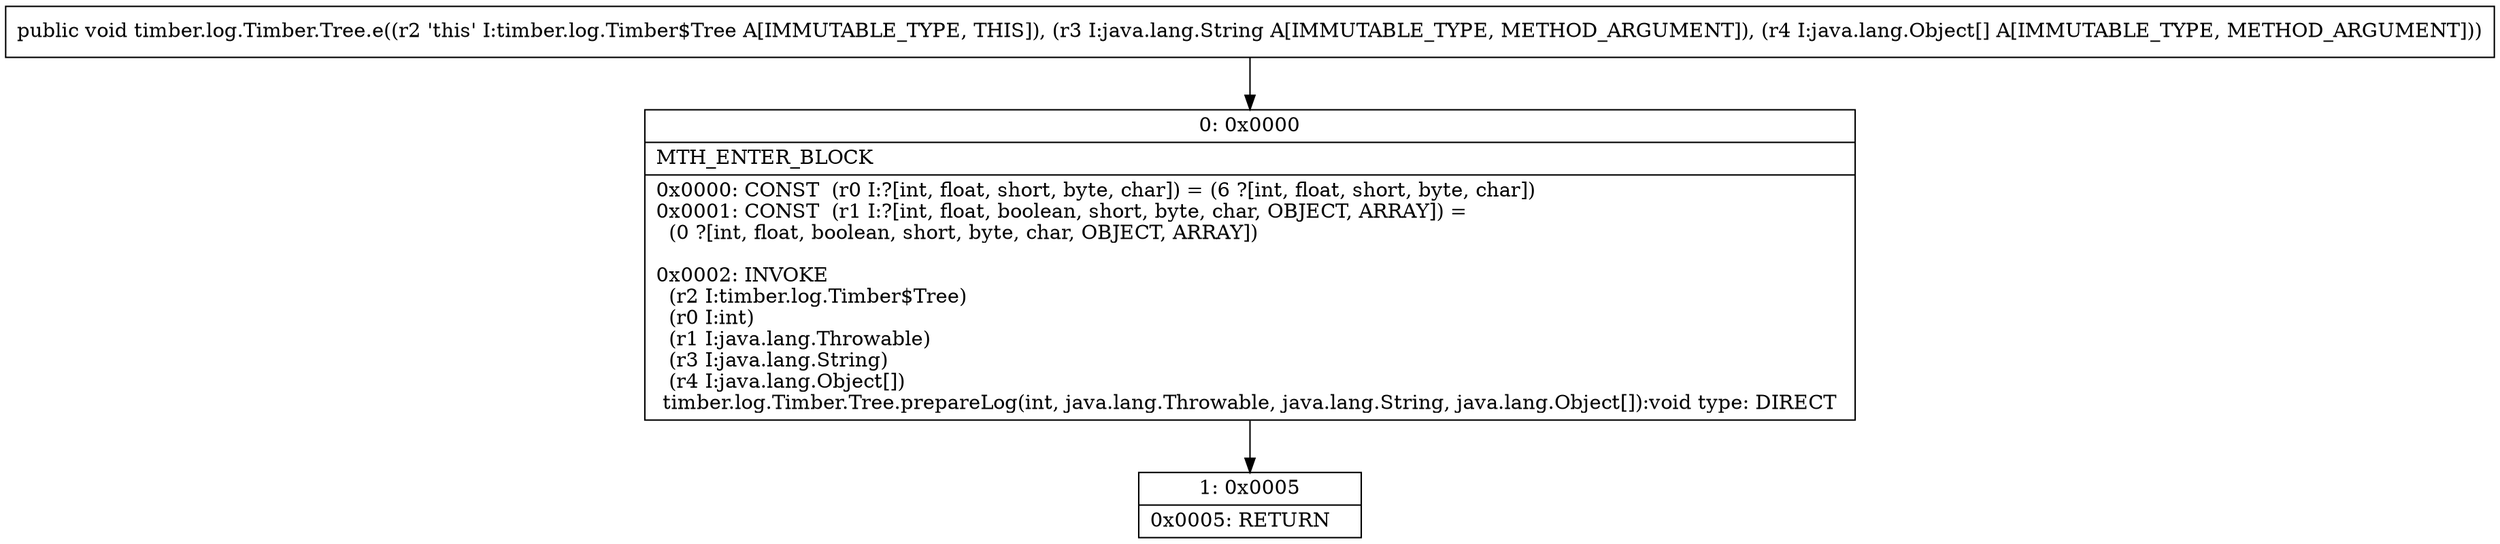 digraph "CFG fortimber.log.Timber.Tree.e(Ljava\/lang\/String;[Ljava\/lang\/Object;)V" {
Node_0 [shape=record,label="{0\:\ 0x0000|MTH_ENTER_BLOCK\l|0x0000: CONST  (r0 I:?[int, float, short, byte, char]) = (6 ?[int, float, short, byte, char]) \l0x0001: CONST  (r1 I:?[int, float, boolean, short, byte, char, OBJECT, ARRAY]) = \l  (0 ?[int, float, boolean, short, byte, char, OBJECT, ARRAY])\l \l0x0002: INVOKE  \l  (r2 I:timber.log.Timber$Tree)\l  (r0 I:int)\l  (r1 I:java.lang.Throwable)\l  (r3 I:java.lang.String)\l  (r4 I:java.lang.Object[])\l timber.log.Timber.Tree.prepareLog(int, java.lang.Throwable, java.lang.String, java.lang.Object[]):void type: DIRECT \l}"];
Node_1 [shape=record,label="{1\:\ 0x0005|0x0005: RETURN   \l}"];
MethodNode[shape=record,label="{public void timber.log.Timber.Tree.e((r2 'this' I:timber.log.Timber$Tree A[IMMUTABLE_TYPE, THIS]), (r3 I:java.lang.String A[IMMUTABLE_TYPE, METHOD_ARGUMENT]), (r4 I:java.lang.Object[] A[IMMUTABLE_TYPE, METHOD_ARGUMENT])) }"];
MethodNode -> Node_0;
Node_0 -> Node_1;
}

